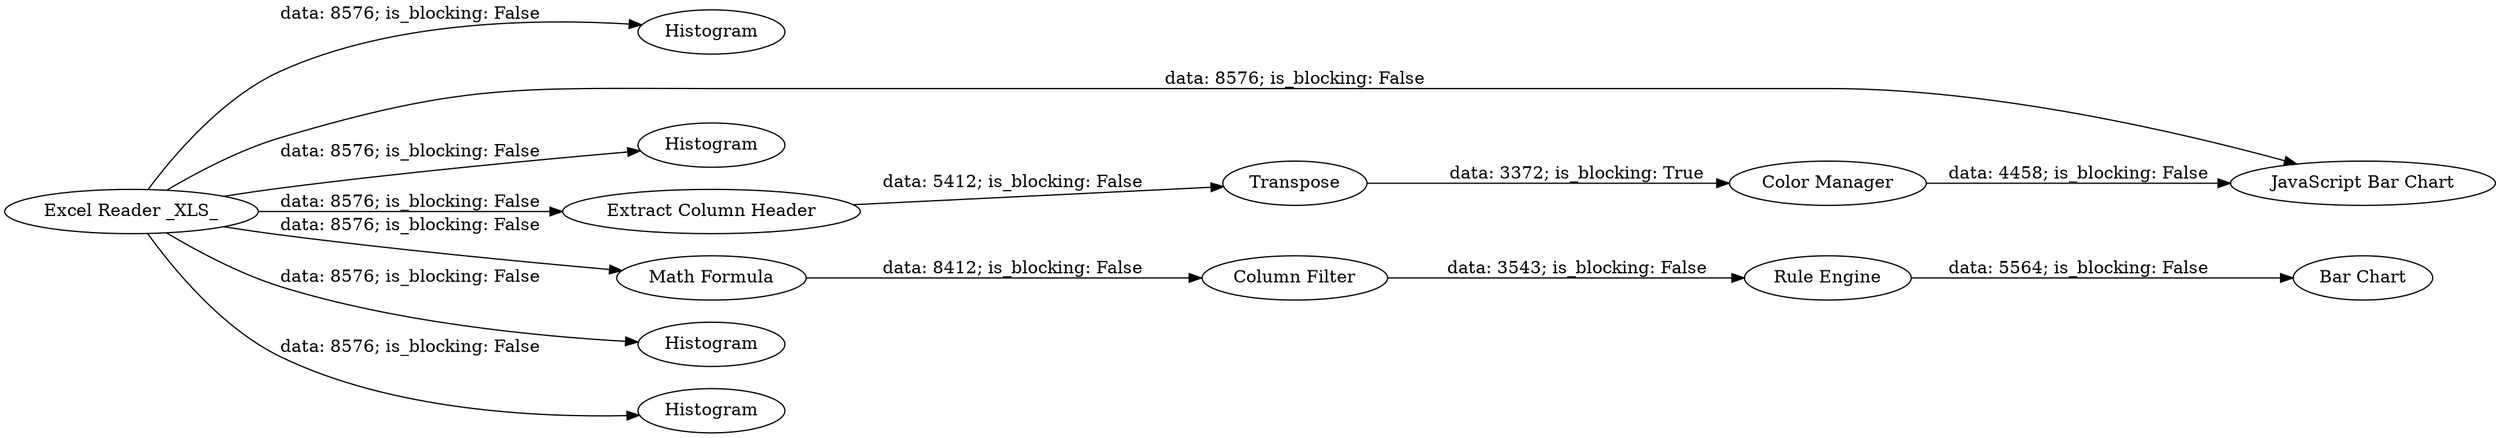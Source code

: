 digraph {
	"-355655422465019043_20" [label="Color Manager"]
	"-355655422465019043_43" [label=Histogram]
	"-355655422465019043_40" [label="Excel Reader _XLS_"]
	"-355655422465019043_21" [label="JavaScript Bar Chart"]
	"-355655422465019043_41" [label=Histogram]
	"-355655422465019043_18" [label="Extract Column Header"]
	"-355655422465019043_38" [label="Bar Chart"]
	"-355655422465019043_36" [label="Math Formula"]
	"-355655422465019043_44" [label=Histogram]
	"-355655422465019043_19" [label=Transpose]
	"-355655422465019043_42" [label=Histogram]
	"-355655422465019043_35" [label="Column Filter"]
	"-355655422465019043_34" [label="Rule Engine"]
	"-355655422465019043_40" -> "-355655422465019043_36" [label="data: 8576; is_blocking: False"]
	"-355655422465019043_36" -> "-355655422465019043_35" [label="data: 8412; is_blocking: False"]
	"-355655422465019043_19" -> "-355655422465019043_20" [label="data: 3372; is_blocking: True"]
	"-355655422465019043_40" -> "-355655422465019043_42" [label="data: 8576; is_blocking: False"]
	"-355655422465019043_40" -> "-355655422465019043_21" [label="data: 8576; is_blocking: False"]
	"-355655422465019043_40" -> "-355655422465019043_43" [label="data: 8576; is_blocking: False"]
	"-355655422465019043_40" -> "-355655422465019043_41" [label="data: 8576; is_blocking: False"]
	"-355655422465019043_18" -> "-355655422465019043_19" [label="data: 5412; is_blocking: False"]
	"-355655422465019043_35" -> "-355655422465019043_34" [label="data: 3543; is_blocking: False"]
	"-355655422465019043_40" -> "-355655422465019043_18" [label="data: 8576; is_blocking: False"]
	"-355655422465019043_34" -> "-355655422465019043_38" [label="data: 5564; is_blocking: False"]
	"-355655422465019043_20" -> "-355655422465019043_21" [label="data: 4458; is_blocking: False"]
	"-355655422465019043_40" -> "-355655422465019043_44" [label="data: 8576; is_blocking: False"]
	rankdir=LR
}
